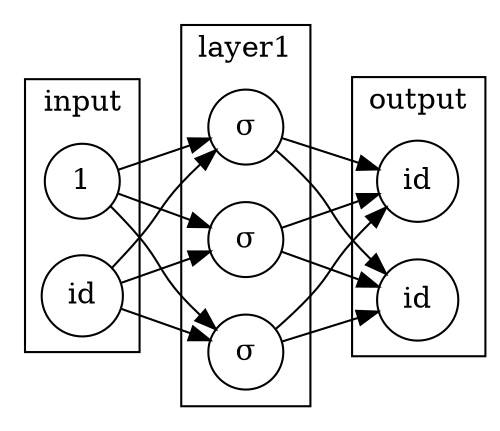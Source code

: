 digraph {
    rankdir=LR;
    //size="8,8";
	subgraph cluster_layer0 {
		label=input; labeljust=r; labelloc=t;
        rank=same;
        x1 [shape=circle, label="1"];
        x2 [shape=circle, label="id"];
    }
	subgraph cluster_layer1 {
		label="layer1"; labeljust=r; labelloc=t;
        rank=same;
        y1 [shape=circle, label="σ"];
        y2 [shape=circle, label="σ"];
        y3 [shape=circle, label="σ"];
    }
	subgraph cluster_layer2 {
		label="output"; labeljust=r; labelloc=t;
        rank=same;
        z1 [shape=circle, label="id"];
        z2 [shape=circle, label="id"];
    }
    x1 -> y1;
    x1 -> y2;
    x1 -> y3;
    x2 -> y1;
    x2 -> y2;
    x2 -> y3;
    y1 -> z1;
    y1 -> z2;
    y2 -> z1;
    y2 -> z2;
    y3 -> z1;
    y3 -> z2;
}
